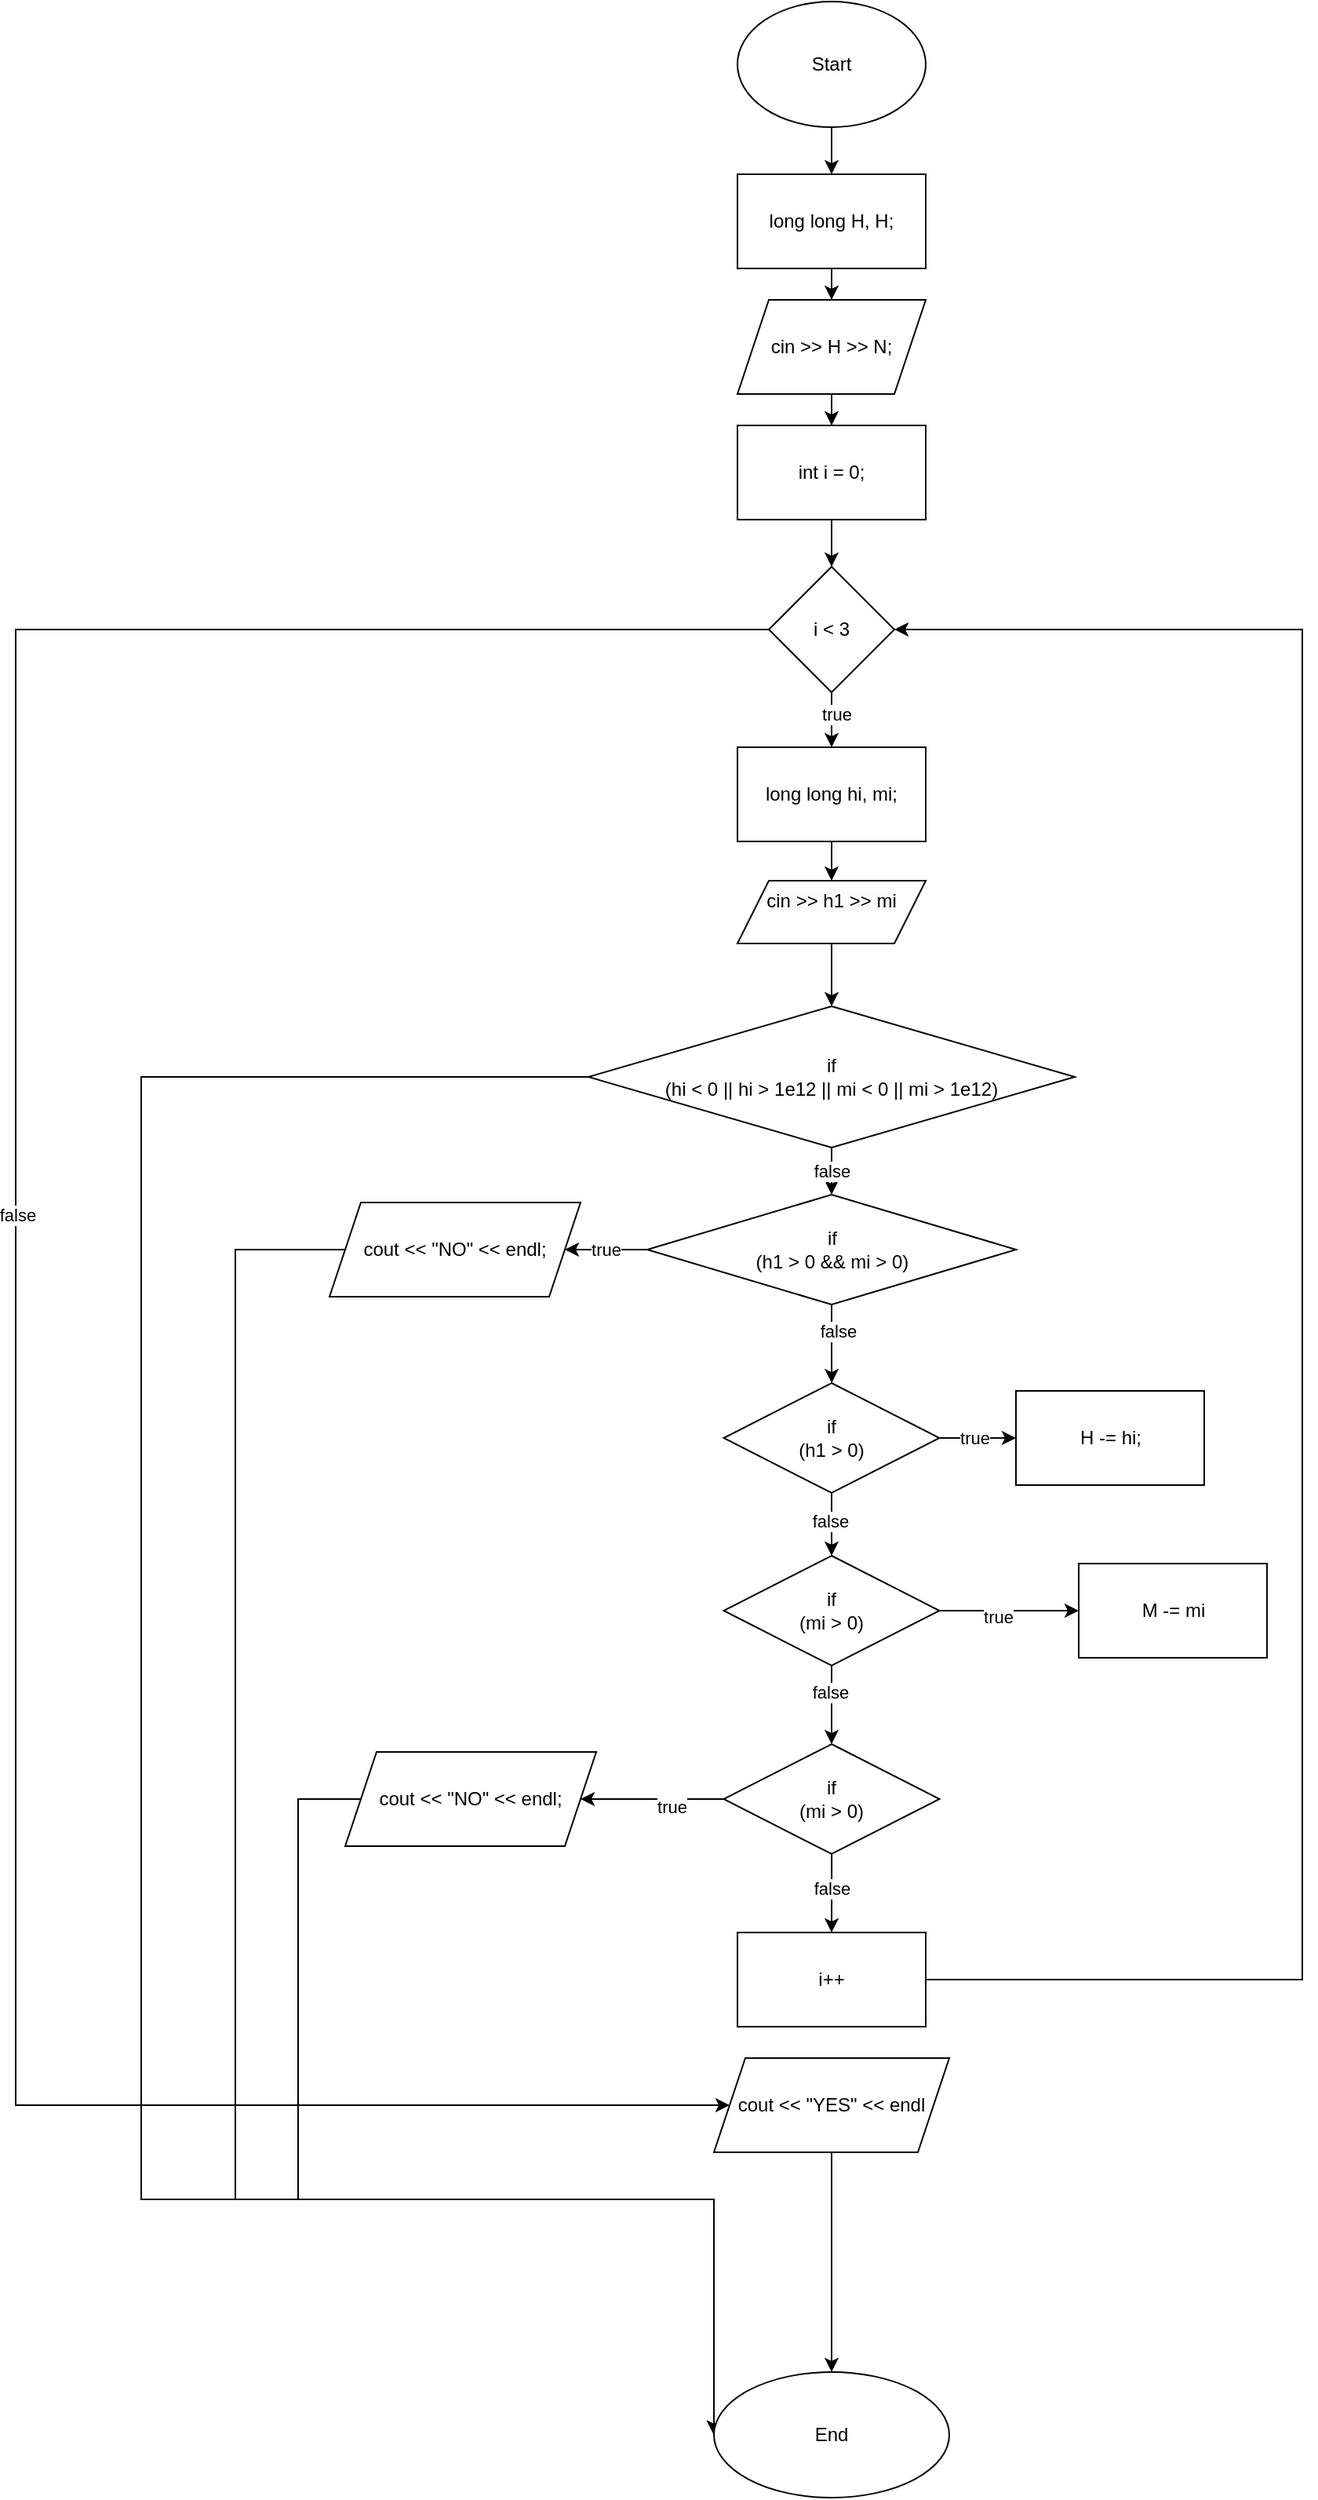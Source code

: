 <mxfile version="24.8.6">
  <diagram id="rPydXPhVP1zePUt8TNep" name="Page-1">
    <mxGraphModel dx="2251" dy="1646" grid="1" gridSize="10" guides="1" tooltips="1" connect="1" arrows="1" fold="1" page="1" pageScale="1" pageWidth="827" pageHeight="1169" math="0" shadow="0">
      <root>
        <mxCell id="0" />
        <mxCell id="1" parent="0" />
        <mxCell id="H9e6Mwml2wm5yJOEGTOU-3" value="" style="edgeStyle=orthogonalEdgeStyle;rounded=0;orthogonalLoop=1;jettySize=auto;html=1;" edge="1" parent="1" source="H9e6Mwml2wm5yJOEGTOU-1" target="H9e6Mwml2wm5yJOEGTOU-2">
          <mxGeometry relative="1" as="geometry" />
        </mxCell>
        <mxCell id="H9e6Mwml2wm5yJOEGTOU-1" value="Start" style="ellipse;whiteSpace=wrap;html=1;" vertex="1" parent="1">
          <mxGeometry x="310" y="80" width="120" height="80" as="geometry" />
        </mxCell>
        <mxCell id="H9e6Mwml2wm5yJOEGTOU-5" value="" style="edgeStyle=orthogonalEdgeStyle;rounded=0;orthogonalLoop=1;jettySize=auto;html=1;" edge="1" parent="1" source="H9e6Mwml2wm5yJOEGTOU-2" target="H9e6Mwml2wm5yJOEGTOU-4">
          <mxGeometry relative="1" as="geometry" />
        </mxCell>
        <mxCell id="H9e6Mwml2wm5yJOEGTOU-2" value="long long H, H;" style="whiteSpace=wrap;html=1;" vertex="1" parent="1">
          <mxGeometry x="310" y="190" width="120" height="60" as="geometry" />
        </mxCell>
        <mxCell id="H9e6Mwml2wm5yJOEGTOU-7" value="" style="edgeStyle=orthogonalEdgeStyle;rounded=0;orthogonalLoop=1;jettySize=auto;html=1;" edge="1" parent="1" source="H9e6Mwml2wm5yJOEGTOU-4" target="H9e6Mwml2wm5yJOEGTOU-6">
          <mxGeometry relative="1" as="geometry" />
        </mxCell>
        <mxCell id="H9e6Mwml2wm5yJOEGTOU-4" value="cin &amp;gt;&amp;gt; H &amp;gt;&amp;gt; N;" style="shape=parallelogram;perimeter=parallelogramPerimeter;whiteSpace=wrap;html=1;fixedSize=1;" vertex="1" parent="1">
          <mxGeometry x="310" y="270" width="120" height="60" as="geometry" />
        </mxCell>
        <mxCell id="H9e6Mwml2wm5yJOEGTOU-9" value="" style="edgeStyle=orthogonalEdgeStyle;rounded=0;orthogonalLoop=1;jettySize=auto;html=1;" edge="1" parent="1" source="H9e6Mwml2wm5yJOEGTOU-6" target="H9e6Mwml2wm5yJOEGTOU-8">
          <mxGeometry relative="1" as="geometry" />
        </mxCell>
        <mxCell id="H9e6Mwml2wm5yJOEGTOU-6" value="int i = 0;" style="whiteSpace=wrap;html=1;" vertex="1" parent="1">
          <mxGeometry x="310" y="350" width="120" height="60" as="geometry" />
        </mxCell>
        <mxCell id="H9e6Mwml2wm5yJOEGTOU-11" value="" style="edgeStyle=orthogonalEdgeStyle;rounded=0;orthogonalLoop=1;jettySize=auto;html=1;" edge="1" parent="1" source="H9e6Mwml2wm5yJOEGTOU-8" target="H9e6Mwml2wm5yJOEGTOU-10">
          <mxGeometry relative="1" as="geometry" />
        </mxCell>
        <mxCell id="H9e6Mwml2wm5yJOEGTOU-12" value="true" style="edgeLabel;html=1;align=center;verticalAlign=middle;resizable=0;points=[];" vertex="1" connectable="0" parent="H9e6Mwml2wm5yJOEGTOU-11">
          <mxGeometry x="-0.4" y="3" relative="1" as="geometry">
            <mxPoint as="offset" />
          </mxGeometry>
        </mxCell>
        <mxCell id="H9e6Mwml2wm5yJOEGTOU-56" style="edgeStyle=orthogonalEdgeStyle;rounded=0;orthogonalLoop=1;jettySize=auto;html=1;entryX=0;entryY=0.5;entryDx=0;entryDy=0;" edge="1" parent="1" source="H9e6Mwml2wm5yJOEGTOU-8" target="H9e6Mwml2wm5yJOEGTOU-47">
          <mxGeometry relative="1" as="geometry">
            <Array as="points">
              <mxPoint x="-150" y="480" />
              <mxPoint x="-150" y="1420" />
            </Array>
          </mxGeometry>
        </mxCell>
        <mxCell id="H9e6Mwml2wm5yJOEGTOU-57" value="false" style="edgeLabel;html=1;align=center;verticalAlign=middle;resizable=0;points=[];" vertex="1" connectable="0" parent="H9e6Mwml2wm5yJOEGTOU-56">
          <mxGeometry x="-0.09" y="1" relative="1" as="geometry">
            <mxPoint as="offset" />
          </mxGeometry>
        </mxCell>
        <mxCell id="H9e6Mwml2wm5yJOEGTOU-8" value="i &amp;lt; 3" style="rhombus;whiteSpace=wrap;html=1;" vertex="1" parent="1">
          <mxGeometry x="330" y="440" width="80" height="80" as="geometry" />
        </mxCell>
        <mxCell id="H9e6Mwml2wm5yJOEGTOU-14" value="" style="edgeStyle=orthogonalEdgeStyle;rounded=0;orthogonalLoop=1;jettySize=auto;html=1;" edge="1" parent="1" source="H9e6Mwml2wm5yJOEGTOU-10" target="H9e6Mwml2wm5yJOEGTOU-13">
          <mxGeometry relative="1" as="geometry" />
        </mxCell>
        <mxCell id="H9e6Mwml2wm5yJOEGTOU-10" value="long long hi, mi;" style="whiteSpace=wrap;html=1;" vertex="1" parent="1">
          <mxGeometry x="310" y="555" width="120" height="60" as="geometry" />
        </mxCell>
        <mxCell id="H9e6Mwml2wm5yJOEGTOU-21" value="" style="edgeStyle=orthogonalEdgeStyle;rounded=0;orthogonalLoop=1;jettySize=auto;html=1;" edge="1" parent="1" source="H9e6Mwml2wm5yJOEGTOU-13" target="H9e6Mwml2wm5yJOEGTOU-20">
          <mxGeometry relative="1" as="geometry" />
        </mxCell>
        <mxCell id="H9e6Mwml2wm5yJOEGTOU-13" value="&#xa;&lt;span style=&quot;color: rgb(0, 0, 0); font-family: Helvetica; font-size: 12px; font-style: normal; font-variant-ligatures: normal; font-variant-caps: normal; font-weight: 400; letter-spacing: normal; orphans: 2; text-align: center; text-indent: 0px; text-transform: none; widows: 2; word-spacing: 0px; -webkit-text-stroke-width: 0px; white-space: normal; background-color: rgb(251, 251, 251); text-decoration-thickness: initial; text-decoration-style: initial; text-decoration-color: initial; display: inline !important; float: none;&quot;&gt;cin &amp;gt;&amp;gt; h1 &amp;gt;&amp;gt; mi&lt;/span&gt;&#xa;&#xa;" style="shape=parallelogram;perimeter=parallelogramPerimeter;whiteSpace=wrap;html=1;fixedSize=1;" vertex="1" parent="1">
          <mxGeometry x="310" y="640" width="120" height="40" as="geometry" />
        </mxCell>
        <mxCell id="H9e6Mwml2wm5yJOEGTOU-22" style="edgeStyle=orthogonalEdgeStyle;rounded=0;orthogonalLoop=1;jettySize=auto;html=1;entryX=0;entryY=0.5;entryDx=0;entryDy=0;" edge="1" parent="1" source="H9e6Mwml2wm5yJOEGTOU-20" target="H9e6Mwml2wm5yJOEGTOU-49">
          <mxGeometry relative="1" as="geometry">
            <mxPoint x="10" y="765" as="targetPoint" />
            <Array as="points">
              <mxPoint x="-70" y="765" />
              <mxPoint x="-70" y="1480" />
            </Array>
          </mxGeometry>
        </mxCell>
        <mxCell id="H9e6Mwml2wm5yJOEGTOU-24" value="false" style="edgeStyle=orthogonalEdgeStyle;rounded=0;orthogonalLoop=1;jettySize=auto;html=1;" edge="1" parent="1" source="H9e6Mwml2wm5yJOEGTOU-20" target="H9e6Mwml2wm5yJOEGTOU-23">
          <mxGeometry relative="1" as="geometry" />
        </mxCell>
        <mxCell id="H9e6Mwml2wm5yJOEGTOU-20" value="if&lt;div&gt;(hi &amp;lt; 0 || hi &amp;gt; 1e12 || mi &amp;lt; 0 || mi &amp;gt; 1e12)&lt;/div&gt;" style="rhombus;whiteSpace=wrap;html=1;" vertex="1" parent="1">
          <mxGeometry x="215" y="720" width="310" height="90" as="geometry" />
        </mxCell>
        <mxCell id="H9e6Mwml2wm5yJOEGTOU-26" value="true" style="edgeStyle=orthogonalEdgeStyle;rounded=0;orthogonalLoop=1;jettySize=auto;html=1;" edge="1" parent="1" source="H9e6Mwml2wm5yJOEGTOU-23" target="H9e6Mwml2wm5yJOEGTOU-25">
          <mxGeometry relative="1" as="geometry" />
        </mxCell>
        <mxCell id="H9e6Mwml2wm5yJOEGTOU-29" value="" style="edgeStyle=orthogonalEdgeStyle;rounded=0;orthogonalLoop=1;jettySize=auto;html=1;" edge="1" parent="1" source="H9e6Mwml2wm5yJOEGTOU-23" target="H9e6Mwml2wm5yJOEGTOU-28">
          <mxGeometry relative="1" as="geometry" />
        </mxCell>
        <mxCell id="H9e6Mwml2wm5yJOEGTOU-30" value="false" style="edgeLabel;html=1;align=center;verticalAlign=middle;resizable=0;points=[];" vertex="1" connectable="0" parent="H9e6Mwml2wm5yJOEGTOU-29">
          <mxGeometry x="-0.35" y="4" relative="1" as="geometry">
            <mxPoint as="offset" />
          </mxGeometry>
        </mxCell>
        <mxCell id="H9e6Mwml2wm5yJOEGTOU-23" value="if&lt;div&gt;(h1 &amp;gt; 0 &amp;amp;&amp;amp; mi &amp;gt; 0)&lt;/div&gt;" style="rhombus;whiteSpace=wrap;html=1;" vertex="1" parent="1">
          <mxGeometry x="252.5" y="840" width="235" height="70" as="geometry" />
        </mxCell>
        <mxCell id="H9e6Mwml2wm5yJOEGTOU-27" style="edgeStyle=orthogonalEdgeStyle;rounded=0;orthogonalLoop=1;jettySize=auto;html=1;entryX=0;entryY=0.5;entryDx=0;entryDy=0;" edge="1" parent="1" source="H9e6Mwml2wm5yJOEGTOU-25" target="H9e6Mwml2wm5yJOEGTOU-49">
          <mxGeometry relative="1" as="geometry">
            <mxPoint x="-160" y="1260" as="targetPoint" />
            <Array as="points">
              <mxPoint x="-10" y="875" />
              <mxPoint x="-10" y="1480" />
            </Array>
          </mxGeometry>
        </mxCell>
        <mxCell id="H9e6Mwml2wm5yJOEGTOU-25" value="cout &amp;lt;&amp;lt; &quot;NO&quot; &amp;lt;&amp;lt; endl;" style="shape=parallelogram;perimeter=parallelogramPerimeter;whiteSpace=wrap;html=1;fixedSize=1;" vertex="1" parent="1">
          <mxGeometry x="50" y="845" width="160" height="60" as="geometry" />
        </mxCell>
        <mxCell id="H9e6Mwml2wm5yJOEGTOU-32" value="" style="edgeStyle=orthogonalEdgeStyle;rounded=0;orthogonalLoop=1;jettySize=auto;html=1;" edge="1" parent="1" source="H9e6Mwml2wm5yJOEGTOU-28" target="H9e6Mwml2wm5yJOEGTOU-31">
          <mxGeometry relative="1" as="geometry" />
        </mxCell>
        <mxCell id="H9e6Mwml2wm5yJOEGTOU-36" value="true" style="edgeLabel;html=1;align=center;verticalAlign=middle;resizable=0;points=[];" vertex="1" connectable="0" parent="H9e6Mwml2wm5yJOEGTOU-32">
          <mxGeometry x="-0.128" relative="1" as="geometry">
            <mxPoint as="offset" />
          </mxGeometry>
        </mxCell>
        <mxCell id="H9e6Mwml2wm5yJOEGTOU-34" value="" style="edgeStyle=orthogonalEdgeStyle;rounded=0;orthogonalLoop=1;jettySize=auto;html=1;" edge="1" parent="1" source="H9e6Mwml2wm5yJOEGTOU-28" target="H9e6Mwml2wm5yJOEGTOU-33">
          <mxGeometry relative="1" as="geometry" />
        </mxCell>
        <mxCell id="H9e6Mwml2wm5yJOEGTOU-35" value="false" style="edgeLabel;html=1;align=center;verticalAlign=middle;resizable=0;points=[];" vertex="1" connectable="0" parent="H9e6Mwml2wm5yJOEGTOU-34">
          <mxGeometry x="-0.125" y="-1" relative="1" as="geometry">
            <mxPoint as="offset" />
          </mxGeometry>
        </mxCell>
        <mxCell id="H9e6Mwml2wm5yJOEGTOU-28" value="if&lt;div&gt;(h1 &amp;gt; 0)&lt;/div&gt;" style="rhombus;whiteSpace=wrap;html=1;" vertex="1" parent="1">
          <mxGeometry x="301.25" y="960" width="137.5" height="70" as="geometry" />
        </mxCell>
        <mxCell id="H9e6Mwml2wm5yJOEGTOU-31" value="H -= hi;" style="whiteSpace=wrap;html=1;" vertex="1" parent="1">
          <mxGeometry x="487.5" y="965" width="120" height="60" as="geometry" />
        </mxCell>
        <mxCell id="H9e6Mwml2wm5yJOEGTOU-38" value="" style="edgeStyle=orthogonalEdgeStyle;rounded=0;orthogonalLoop=1;jettySize=auto;html=1;" edge="1" parent="1" source="H9e6Mwml2wm5yJOEGTOU-33" target="H9e6Mwml2wm5yJOEGTOU-37">
          <mxGeometry relative="1" as="geometry" />
        </mxCell>
        <mxCell id="H9e6Mwml2wm5yJOEGTOU-39" value="true" style="edgeLabel;html=1;align=center;verticalAlign=middle;resizable=0;points=[];" vertex="1" connectable="0" parent="H9e6Mwml2wm5yJOEGTOU-38">
          <mxGeometry x="-0.183" y="-4" relative="1" as="geometry">
            <mxPoint as="offset" />
          </mxGeometry>
        </mxCell>
        <mxCell id="H9e6Mwml2wm5yJOEGTOU-41" value="" style="edgeStyle=orthogonalEdgeStyle;rounded=0;orthogonalLoop=1;jettySize=auto;html=1;" edge="1" parent="1" source="H9e6Mwml2wm5yJOEGTOU-33" target="H9e6Mwml2wm5yJOEGTOU-40">
          <mxGeometry relative="1" as="geometry" />
        </mxCell>
        <mxCell id="H9e6Mwml2wm5yJOEGTOU-43" value="false" style="edgeLabel;html=1;align=center;verticalAlign=middle;resizable=0;points=[];" vertex="1" connectable="0" parent="H9e6Mwml2wm5yJOEGTOU-41">
          <mxGeometry x="-0.325" y="-1" relative="1" as="geometry">
            <mxPoint as="offset" />
          </mxGeometry>
        </mxCell>
        <mxCell id="H9e6Mwml2wm5yJOEGTOU-33" value="if&lt;div&gt;(mi &amp;gt; 0)&lt;/div&gt;" style="rhombus;whiteSpace=wrap;html=1;" vertex="1" parent="1">
          <mxGeometry x="301.25" y="1070" width="137.5" height="70" as="geometry" />
        </mxCell>
        <mxCell id="H9e6Mwml2wm5yJOEGTOU-37" value="M -= mi" style="whiteSpace=wrap;html=1;" vertex="1" parent="1">
          <mxGeometry x="527.5" y="1075" width="120" height="60" as="geometry" />
        </mxCell>
        <mxCell id="H9e6Mwml2wm5yJOEGTOU-45" value="" style="edgeStyle=orthogonalEdgeStyle;rounded=0;orthogonalLoop=1;jettySize=auto;html=1;" edge="1" parent="1" source="H9e6Mwml2wm5yJOEGTOU-40" target="H9e6Mwml2wm5yJOEGTOU-44">
          <mxGeometry relative="1" as="geometry" />
        </mxCell>
        <mxCell id="H9e6Mwml2wm5yJOEGTOU-46" value="true" style="edgeLabel;html=1;align=center;verticalAlign=middle;resizable=0;points=[];" vertex="1" connectable="0" parent="H9e6Mwml2wm5yJOEGTOU-45">
          <mxGeometry x="-0.271" y="5" relative="1" as="geometry">
            <mxPoint as="offset" />
          </mxGeometry>
        </mxCell>
        <mxCell id="H9e6Mwml2wm5yJOEGTOU-53" value="" style="edgeStyle=orthogonalEdgeStyle;rounded=0;orthogonalLoop=1;jettySize=auto;html=1;" edge="1" parent="1" source="H9e6Mwml2wm5yJOEGTOU-40" target="H9e6Mwml2wm5yJOEGTOU-52">
          <mxGeometry relative="1" as="geometry" />
        </mxCell>
        <mxCell id="H9e6Mwml2wm5yJOEGTOU-54" value="false" style="edgeLabel;html=1;align=center;verticalAlign=middle;resizable=0;points=[];" vertex="1" connectable="0" parent="H9e6Mwml2wm5yJOEGTOU-53">
          <mxGeometry x="-0.143" relative="1" as="geometry">
            <mxPoint as="offset" />
          </mxGeometry>
        </mxCell>
        <mxCell id="H9e6Mwml2wm5yJOEGTOU-40" value="if&lt;div&gt;(mi &amp;gt; 0)&lt;/div&gt;" style="rhombus;whiteSpace=wrap;html=1;" vertex="1" parent="1">
          <mxGeometry x="301.25" y="1190" width="137.5" height="70" as="geometry" />
        </mxCell>
        <mxCell id="H9e6Mwml2wm5yJOEGTOU-51" style="edgeStyle=orthogonalEdgeStyle;rounded=0;orthogonalLoop=1;jettySize=auto;html=1;entryX=0;entryY=0.5;entryDx=0;entryDy=0;" edge="1" parent="1" source="H9e6Mwml2wm5yJOEGTOU-44" target="H9e6Mwml2wm5yJOEGTOU-49">
          <mxGeometry relative="1" as="geometry">
            <Array as="points">
              <mxPoint x="30" y="1225" />
              <mxPoint x="30" y="1480" />
            </Array>
          </mxGeometry>
        </mxCell>
        <mxCell id="H9e6Mwml2wm5yJOEGTOU-44" value="cout &amp;lt;&amp;lt; &quot;NO&quot; &amp;lt;&amp;lt; endl;" style="shape=parallelogram;perimeter=parallelogramPerimeter;whiteSpace=wrap;html=1;fixedSize=1;" vertex="1" parent="1">
          <mxGeometry x="60" y="1195" width="160" height="60" as="geometry" />
        </mxCell>
        <mxCell id="H9e6Mwml2wm5yJOEGTOU-50" value="" style="edgeStyle=orthogonalEdgeStyle;rounded=0;orthogonalLoop=1;jettySize=auto;html=1;" edge="1" parent="1" source="H9e6Mwml2wm5yJOEGTOU-47" target="H9e6Mwml2wm5yJOEGTOU-49">
          <mxGeometry relative="1" as="geometry" />
        </mxCell>
        <mxCell id="H9e6Mwml2wm5yJOEGTOU-47" value="cout &amp;lt;&amp;lt; &quot;YES&quot; &amp;lt;&amp;lt; endl" style="shape=parallelogram;perimeter=parallelogramPerimeter;whiteSpace=wrap;html=1;fixedSize=1;" vertex="1" parent="1">
          <mxGeometry x="295" y="1390" width="150" height="60" as="geometry" />
        </mxCell>
        <mxCell id="H9e6Mwml2wm5yJOEGTOU-49" value="End" style="ellipse;whiteSpace=wrap;html=1;" vertex="1" parent="1">
          <mxGeometry x="295" y="1590" width="150" height="80" as="geometry" />
        </mxCell>
        <mxCell id="H9e6Mwml2wm5yJOEGTOU-55" style="edgeStyle=orthogonalEdgeStyle;rounded=0;orthogonalLoop=1;jettySize=auto;html=1;entryX=1;entryY=0.5;entryDx=0;entryDy=0;" edge="1" parent="1" source="H9e6Mwml2wm5yJOEGTOU-52" target="H9e6Mwml2wm5yJOEGTOU-8">
          <mxGeometry relative="1" as="geometry">
            <Array as="points">
              <mxPoint x="670" y="1340" />
              <mxPoint x="670" y="480" />
            </Array>
          </mxGeometry>
        </mxCell>
        <mxCell id="H9e6Mwml2wm5yJOEGTOU-52" value="i++" style="whiteSpace=wrap;html=1;" vertex="1" parent="1">
          <mxGeometry x="310" y="1310" width="120" height="60" as="geometry" />
        </mxCell>
      </root>
    </mxGraphModel>
  </diagram>
</mxfile>
